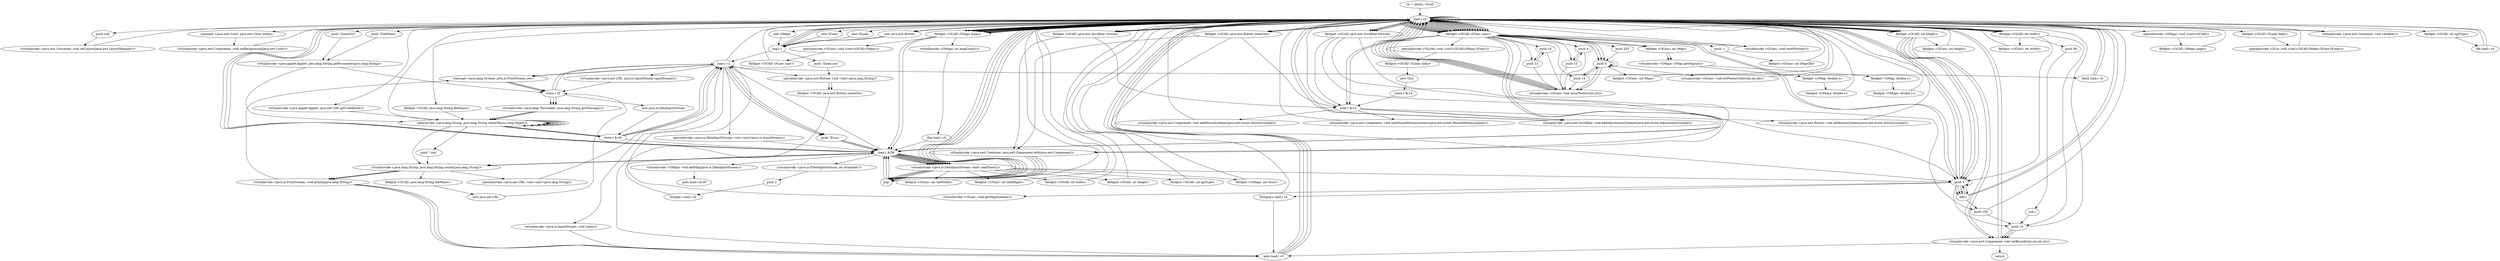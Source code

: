 digraph "" {
    "r0 := @this: OCAD"
    "load.r r0"
    "r0 := @this: OCAD"->"load.r r0";
    "push null"
    "load.r r0"->"push null";
    "virtualinvoke <java.awt.Container: void setLayout(java.awt.LayoutManager)>"
    "push null"->"virtualinvoke <java.awt.Container: void setLayout(java.awt.LayoutManager)>";
    "virtualinvoke <java.awt.Container: void setLayout(java.awt.LayoutManager)>"->"load.r r0";
    "staticget <java.awt.Color: java.awt.Color white>"
    "load.r r0"->"staticget <java.awt.Color: java.awt.Color white>";
    "virtualinvoke <java.awt.Component: void setBackground(java.awt.Color)>"
    "staticget <java.awt.Color: java.awt.Color white>"->"virtualinvoke <java.awt.Component: void setBackground(java.awt.Color)>";
    "virtualinvoke <java.awt.Component: void setBackground(java.awt.Color)>"->"load.r r0";
    "new OMaps"
    "load.r r0"->"new OMaps";
    "dup1.r"
    "new OMaps"->"dup1.r";
    "dup1.r"->"load.r r0";
    "specialinvoke <OMaps: void <init>(OCAD)>"
    "load.r r0"->"specialinvoke <OMaps: void <init>(OCAD)>";
    "fieldput <OCAD: OMaps maps>"
    "specialinvoke <OMaps: void <init>(OCAD)>"->"fieldput <OCAD: OMaps maps>";
    "fieldput <OCAD: OMaps maps>"->"load.r r0";
    "new OCanv"
    "load.r r0"->"new OCanv";
    "new OCanv"->"dup1.r";
    "dup1.r"->"load.r r0";
    "load.r r0"->"load.r r0";
    "fieldget <OCAD: OMaps maps>"
    "load.r r0"->"fieldget <OCAD: OMaps maps>";
    "specialinvoke <OCanv: void <init>(OCAD,OMaps)>"
    "fieldget <OCAD: OMaps maps>"->"specialinvoke <OCanv: void <init>(OCAD,OMaps)>";
    "fieldput <OCAD: OCanv canv>"
    "specialinvoke <OCanv: void <init>(OCAD,OMaps)>"->"fieldput <OCAD: OCanv canv>";
    "fieldput <OCAD: OCanv canv>"->"load.r r0";
    "load.r r0"->"load.r r0";
    "fieldget <OCAD: OCanv canv>"
    "load.r r0"->"fieldget <OCAD: OCanv canv>";
    "virtualinvoke <java.awt.Container: java.awt.Component add(java.awt.Component)>"
    "fieldget <OCAD: OCanv canv>"->"virtualinvoke <java.awt.Container: java.awt.Component add(java.awt.Component)>";
    "pop"
    "virtualinvoke <java.awt.Container: java.awt.Component add(java.awt.Component)>"->"pop";
    "pop"->"load.r r0";
    "new OLinks"
    "load.r r0"->"new OLinks";
    "new OLinks"->"dup1.r";
    "dup1.r"->"load.r r0";
    "load.r r0"->"load.r r0";
    "load.r r0"->"fieldget <OCAD: OMaps maps>";
    "fieldget <OCAD: OMaps maps>"->"load.r r0";
    "load.r r0"->"fieldget <OCAD: OCanv canv>";
    "specialinvoke <OLinks: void <init>(OCAD,OMaps,OCanv)>"
    "fieldget <OCAD: OCanv canv>"->"specialinvoke <OLinks: void <init>(OCAD,OMaps,OCanv)>";
    "fieldput <OCAD: OLinks links>"
    "specialinvoke <OLinks: void <init>(OCAD,OMaps,OCanv)>"->"fieldput <OCAD: OLinks links>";
    "new OLis"
    "fieldput <OCAD: OLinks links>"->"new OLis";
    "store.r $r14"
    "new OLis"->"store.r $r14";
    "load.r $r14"
    "store.r $r14"->"load.r $r14";
    "load.r $r14"->"load.r r0";
    "load.r r0"->"load.r r0";
    "load.r r0"->"fieldget <OCAD: OMaps maps>";
    "fieldget <OCAD: OMaps maps>"->"load.r r0";
    "load.r r0"->"fieldget <OCAD: OCanv canv>";
    "fieldget <OCAD: OCanv canv>"->"load.r r0";
    "fieldget <OCAD: OLinks links>"
    "load.r r0"->"fieldget <OCAD: OLinks links>";
    "specialinvoke <OLis: void <init>(OCAD,OMaps,OCanv,OLinks)>"
    "fieldget <OCAD: OLinks links>"->"specialinvoke <OLis: void <init>(OCAD,OMaps,OCanv,OLinks)>";
    "specialinvoke <OLis: void <init>(OCAD,OMaps,OCanv,OLinks)>"->"load.r r0";
    "load.r r0"->"fieldget <OCAD: OCanv canv>";
    "fieldget <OCAD: OCanv canv>"->"load.r $r14";
    "virtualinvoke <java.awt.Component: void addMouseListener(java.awt.event.MouseListener)>"
    "load.r $r14"->"virtualinvoke <java.awt.Component: void addMouseListener(java.awt.event.MouseListener)>";
    "virtualinvoke <java.awt.Component: void addMouseListener(java.awt.event.MouseListener)>"->"load.r r0";
    "load.r r0"->"fieldget <OCAD: OCanv canv>";
    "fieldget <OCAD: OCanv canv>"->"load.r $r14";
    "virtualinvoke <java.awt.Component: void addMouseMotionListener(java.awt.event.MouseMotionListener)>"
    "load.r $r14"->"virtualinvoke <java.awt.Component: void addMouseMotionListener(java.awt.event.MouseMotionListener)>";
    "virtualinvoke <java.awt.Component: void addMouseMotionListener(java.awt.event.MouseMotionListener)>"->"load.r r0";
    "load.r r0"->"load.r r0";
    "fieldget <OCAD: java.awt.Scrollbar hScroll>"
    "load.r r0"->"fieldget <OCAD: java.awt.Scrollbar hScroll>";
    "fieldget <OCAD: java.awt.Scrollbar hScroll>"->"virtualinvoke <java.awt.Container: java.awt.Component add(java.awt.Component)>";
    "virtualinvoke <java.awt.Container: java.awt.Component add(java.awt.Component)>"->"pop";
    "pop"->"load.r r0";
    "load.r r0"->"fieldget <OCAD: java.awt.Scrollbar hScroll>";
    "fieldget <OCAD: java.awt.Scrollbar hScroll>"->"load.r $r14";
    "virtualinvoke <java.awt.Scrollbar: void addAdjustmentListener(java.awt.event.AdjustmentListener)>"
    "load.r $r14"->"virtualinvoke <java.awt.Scrollbar: void addAdjustmentListener(java.awt.event.AdjustmentListener)>";
    "virtualinvoke <java.awt.Scrollbar: void addAdjustmentListener(java.awt.event.AdjustmentListener)>"->"load.r r0";
    "load.r r0"->"load.r r0";
    "fieldget <OCAD: java.awt.Scrollbar vScroll>"
    "load.r r0"->"fieldget <OCAD: java.awt.Scrollbar vScroll>";
    "fieldget <OCAD: java.awt.Scrollbar vScroll>"->"virtualinvoke <java.awt.Container: java.awt.Component add(java.awt.Component)>";
    "virtualinvoke <java.awt.Container: java.awt.Component add(java.awt.Component)>"->"pop";
    "pop"->"load.r r0";
    "load.r r0"->"fieldget <OCAD: java.awt.Scrollbar vScroll>";
    "fieldget <OCAD: java.awt.Scrollbar vScroll>"->"load.r $r14";
    "load.r $r14"->"virtualinvoke <java.awt.Scrollbar: void addAdjustmentListener(java.awt.event.AdjustmentListener)>";
    "virtualinvoke <java.awt.Scrollbar: void addAdjustmentListener(java.awt.event.AdjustmentListener)>"->"load.r r0";
    "virtualinvoke <java.awt.Container: void validate()>"
    "load.r r0"->"virtualinvoke <java.awt.Container: void validate()>";
    "virtualinvoke <java.awt.Container: void validate()>"->"load.r r0";
    "load.r r0"->"load.r r0";
    "virtualinvoke <java.applet.Applet: java.net.URL getCodeBase()>"
    "load.r r0"->"virtualinvoke <java.applet.Applet: java.net.URL getCodeBase()>";
    "staticinvoke <java.lang.String: java.lang.String valueOf(java.lang.Object)>"
    "virtualinvoke <java.applet.Applet: java.net.URL getCodeBase()>"->"staticinvoke <java.lang.String: java.lang.String valueOf(java.lang.Object)>";
    "staticinvoke <java.lang.String: java.lang.String valueOf(java.lang.Object)>"->"staticinvoke <java.lang.String: java.lang.String valueOf(java.lang.Object)>";
    "staticinvoke <java.lang.String: java.lang.String valueOf(java.lang.Object)>"->"load.r r0";
    "push \"FileName\""
    "load.r r0"->"push \"FileName\"";
    "virtualinvoke <java.applet.Applet: java.lang.String getParameter(java.lang.String)>"
    "push \"FileName\""->"virtualinvoke <java.applet.Applet: java.lang.String getParameter(java.lang.String)>";
    "virtualinvoke <java.applet.Applet: java.lang.String getParameter(java.lang.String)>"->"staticinvoke <java.lang.String: java.lang.String valueOf(java.lang.Object)>";
    "staticinvoke <java.lang.String: java.lang.String valueOf(java.lang.Object)>"->"staticinvoke <java.lang.String: java.lang.String valueOf(java.lang.Object)>";
    "virtualinvoke <java.lang.String: java.lang.String concat(java.lang.String)>"
    "staticinvoke <java.lang.String: java.lang.String valueOf(java.lang.Object)>"->"virtualinvoke <java.lang.String: java.lang.String concat(java.lang.String)>";
    "fieldput <OCAD: java.lang.String fileName>"
    "virtualinvoke <java.lang.String: java.lang.String concat(java.lang.String)>"->"fieldput <OCAD: java.lang.String fileName>";
    "new java.net.URL"
    "fieldput <OCAD: java.lang.String fileName>"->"new java.net.URL";
    "store.r r2"
    "new java.net.URL"->"store.r r2";
    "load.r r2"
    "store.r r2"->"load.r r2";
    "load.r r2"->"load.r r0";
    "fieldget <OCAD: java.lang.String fileName>"
    "load.r r0"->"fieldget <OCAD: java.lang.String fileName>";
    "fieldget <OCAD: java.lang.String fileName>"->"staticinvoke <java.lang.String: java.lang.String valueOf(java.lang.Object)>";
    "staticinvoke <java.lang.String: java.lang.String valueOf(java.lang.Object)>"->"staticinvoke <java.lang.String: java.lang.String valueOf(java.lang.Object)>";
    "push \".oim\""
    "staticinvoke <java.lang.String: java.lang.String valueOf(java.lang.Object)>"->"push \".oim\"";
    "push \".oim\""->"virtualinvoke <java.lang.String: java.lang.String concat(java.lang.String)>";
    "specialinvoke <java.net.URL: void <init>(java.lang.String)>"
    "virtualinvoke <java.lang.String: java.lang.String concat(java.lang.String)>"->"specialinvoke <java.net.URL: void <init>(java.lang.String)>";
    "specialinvoke <java.net.URL: void <init>(java.lang.String)>"->"load.r r2";
    "staticget <java.lang.System: java.io.PrintStream out>"
    "load.r r2"->"staticget <java.lang.System: java.io.PrintStream out>";
    "staticget <java.lang.System: java.io.PrintStream out>"->"store.r r2";
    "virtualinvoke <java.lang.Throwable: java.lang.String getMessage()>"
    "store.r r2"->"virtualinvoke <java.lang.Throwable: java.lang.String getMessage()>";
    "virtualinvoke <java.lang.Throwable: java.lang.String getMessage()>"->"staticinvoke <java.lang.String: java.lang.String valueOf(java.lang.Object)>";
    "staticinvoke <java.lang.String: java.lang.String valueOf(java.lang.Object)>"->"staticinvoke <java.lang.String: java.lang.String valueOf(java.lang.Object)>";
    "store.r $r38"
    "staticinvoke <java.lang.String: java.lang.String valueOf(java.lang.Object)>"->"store.r $r38";
    "store.r $r38"->"load.r r2";
    "push \"Error: \""
    "load.r r2"->"push \"Error: \"";
    "load.r $r38"
    "push \"Error: \""->"load.r $r38";
    "load.r $r38"->"virtualinvoke <java.lang.String: java.lang.String concat(java.lang.String)>";
    "virtualinvoke <java.io.PrintStream: void println(java.lang.String)>"
    "virtualinvoke <java.lang.String: java.lang.String concat(java.lang.String)>"->"virtualinvoke <java.io.PrintStream: void println(java.lang.String)>";
    "goto load.r r0"
    "virtualinvoke <java.io.PrintStream: void println(java.lang.String)>"->"goto load.r r0";
    "goto load.r r0"->"load.r r0";
    "fieldget <OCAD: int aplType>"
    "load.r r0"->"fieldget <OCAD: int aplType>";
    "ifle load.r r0"
    "fieldget <OCAD: int aplType>"->"ifle load.r r0";
    "ifle load.r r0"->"load.r r0";
    "push \"ZoomOut\""
    "load.r r0"->"push \"ZoomOut\"";
    "push \"ZoomOut\""->"virtualinvoke <java.applet.Applet: java.lang.String getParameter(java.lang.String)>";
    "virtualinvoke <java.applet.Applet: java.lang.String getParameter(java.lang.String)>"->"store.r r2";
    "store.r r2"->"load.r r2";
    "ifnull load.r r0"
    "load.r r2"->"ifnull load.r r0";
    "ifnull load.r r0"->"load.r r0";
    "new java.awt.Button"
    "load.r r0"->"new java.awt.Button";
    "new java.awt.Button"->"dup1.r";
    "dup1.r"->"load.r r2";
    "specialinvoke <java.awt.Button: void <init>(java.lang.String)>"
    "load.r r2"->"specialinvoke <java.awt.Button: void <init>(java.lang.String)>";
    "fieldput <OCAD: java.awt.Button zoomOut>"
    "specialinvoke <java.awt.Button: void <init>(java.lang.String)>"->"fieldput <OCAD: java.awt.Button zoomOut>";
    "fieldput <OCAD: java.awt.Button zoomOut>"->"goto load.r r0";
    "goto load.r r0"->"load.r r0";
    "load.r r0"->"load.r r0";
    "fieldget <OCAD: java.awt.Button zoomOut>"
    "load.r r0"->"fieldget <OCAD: java.awt.Button zoomOut>";
    "fieldget <OCAD: java.awt.Button zoomOut>"->"virtualinvoke <java.awt.Container: java.awt.Component add(java.awt.Component)>";
    "virtualinvoke <java.awt.Container: java.awt.Component add(java.awt.Component)>"->"pop";
    "pop"->"load.r r0";
    "load.r r0"->"fieldget <OCAD: java.awt.Button zoomOut>";
    "fieldget <OCAD: java.awt.Button zoomOut>"->"load.r $r14";
    "virtualinvoke <java.awt.Button: void addActionListener(java.awt.event.ActionListener)>"
    "load.r $r14"->"virtualinvoke <java.awt.Button: void addActionListener(java.awt.event.ActionListener)>";
    "virtualinvoke <java.awt.Button: void addActionListener(java.awt.event.ActionListener)>"->"load.r r0";
    "load.r r0"->"fieldget <OCAD: java.awt.Button zoomOut>";
    "push 1"
    "fieldget <OCAD: java.awt.Button zoomOut>"->"push 1";
    "push 1"->"load.r r0";
    "fieldget <OCAD: int height>"
    "load.r r0"->"fieldget <OCAD: int height>";
    "fieldget <OCAD: int height>"->"push 1";
    "add.i"
    "push 1"->"add.i";
    "push 100"
    "add.i"->"push 100";
    "push 19"
    "push 100"->"push 19";
    "virtualinvoke <java.awt.Component: void setBounds(int,int,int,int)>"
    "push 19"->"virtualinvoke <java.awt.Component: void setBounds(int,int,int,int)>";
    "virtualinvoke <java.awt.Component: void setBounds(int,int,int,int)>"->"load.r r0";
    "load.r r0"->"fieldget <OCAD: java.awt.Scrollbar hScroll>";
    "fieldget <OCAD: java.awt.Scrollbar hScroll>"->"push 100";
    "push 100"->"load.r r0";
    "load.r r0"->"fieldget <OCAD: int height>";
    "fieldget <OCAD: int height>"->"push 1";
    "push 1"->"add.i";
    "add.i"->"load.r r0";
    "fieldget <OCAD: int width>"
    "load.r r0"->"fieldget <OCAD: int width>";
    "push 98"
    "fieldget <OCAD: int width>"->"push 98";
    "sub.i"
    "push 98"->"sub.i";
    "sub.i"->"push 19";
    "push 19"->"virtualinvoke <java.awt.Component: void setBounds(int,int,int,int)>";
    "virtualinvoke <java.awt.Component: void setBounds(int,int,int,int)>"->"goto load.r r0";
    "goto load.r r0"->"load.r r0";
    "load.r r0"->"fieldget <OCAD: java.awt.Scrollbar vScroll>";
    "fieldget <OCAD: java.awt.Scrollbar vScroll>"->"load.r r0";
    "load.r r0"->"fieldget <OCAD: int width>";
    "fieldget <OCAD: int width>"->"push 1";
    "push 1"->"add.i";
    "add.i"->"push 1";
    "push 1"->"push 19";
    "push 19"->"load.r r0";
    "load.r r0"->"fieldget <OCAD: int height>";
    "fieldget <OCAD: int height>"->"virtualinvoke <java.awt.Component: void setBounds(int,int,int,int)>";
    "return"
    "virtualinvoke <java.awt.Component: void setBounds(int,int,int,int)>"->"return";
    "ifnull load.r r0"->"load.r r0";
    "load.r r0"->"new java.awt.Button";
    "new java.awt.Button"->"dup1.r";
    "push \"Zoom out\""
    "dup1.r"->"push \"Zoom out\"";
    "push \"Zoom out\""->"specialinvoke <java.awt.Button: void <init>(java.lang.String)>";
    "specialinvoke <java.awt.Button: void <init>(java.lang.String)>"->"fieldput <OCAD: java.awt.Button zoomOut>";
    "ifle load.r r0"->"load.r r0";
    "load.r r0"->"fieldget <OCAD: java.awt.Scrollbar hScroll>";
    "fieldget <OCAD: java.awt.Scrollbar hScroll>"->"push 1";
    "push 1"->"load.r r0";
    "load.r r0"->"fieldget <OCAD: int height>";
    "fieldget <OCAD: int height>"->"push 1";
    "push 1"->"add.i";
    "add.i"->"load.r r0";
    "load.r r0"->"fieldget <OCAD: int width>";
    "fieldget <OCAD: int width>"->"push 19";
    "push 19"->"virtualinvoke <java.awt.Component: void setBounds(int,int,int,int)>";
    "virtualinvoke <java.io.PrintStream: void println(java.lang.String)>"->"staticget <java.lang.System: java.io.PrintStream out>";
    "staticget <java.lang.System: java.io.PrintStream out>"->"store.r r2";
    "store.r r2"->"virtualinvoke <java.lang.Throwable: java.lang.String getMessage()>";
    "virtualinvoke <java.lang.Throwable: java.lang.String getMessage()>"->"staticinvoke <java.lang.String: java.lang.String valueOf(java.lang.Object)>";
    "staticinvoke <java.lang.String: java.lang.String valueOf(java.lang.Object)>"->"staticinvoke <java.lang.String: java.lang.String valueOf(java.lang.Object)>";
    "staticinvoke <java.lang.String: java.lang.String valueOf(java.lang.Object)>"->"store.r $r38";
    "store.r $r38"->"load.r r2";
    "load.r r2"->"push \"Error: \"";
    "push \"Error: \""->"load.r $r38";
    "load.r $r38"->"virtualinvoke <java.lang.String: java.lang.String concat(java.lang.String)>";
    "virtualinvoke <java.lang.String: java.lang.String concat(java.lang.String)>"->"virtualinvoke <java.io.PrintStream: void println(java.lang.String)>";
    "virtualinvoke <java.io.PrintStream: void println(java.lang.String)>"->"goto load.r r0";
    "load.r r2"->"staticget <java.lang.System: java.io.PrintStream out>";
    "staticget <java.lang.System: java.io.PrintStream out>"->"store.r r2";
    "store.r r2"->"virtualinvoke <java.lang.Throwable: java.lang.String getMessage()>";
    "virtualinvoke <java.lang.Throwable: java.lang.String getMessage()>"->"staticinvoke <java.lang.String: java.lang.String valueOf(java.lang.Object)>";
    "staticinvoke <java.lang.String: java.lang.String valueOf(java.lang.Object)>"->"staticinvoke <java.lang.String: java.lang.String valueOf(java.lang.Object)>";
    "staticinvoke <java.lang.String: java.lang.String valueOf(java.lang.Object)>"->"store.r $r38";
    "store.r $r38"->"load.r r2";
    "load.r r2"->"push \"Error: \"";
    "push \"Error: \""->"load.r $r38";
    "load.r $r38"->"virtualinvoke <java.lang.String: java.lang.String concat(java.lang.String)>";
    "virtualinvoke <java.lang.String: java.lang.String concat(java.lang.String)>"->"virtualinvoke <java.io.PrintStream: void println(java.lang.String)>";
    "virtualinvoke <java.io.PrintStream: void println(java.lang.String)>"->"goto load.r r0";
    "virtualinvoke <java.net.URL: java.io.InputStream openStream()>"
    "load.r r2"->"virtualinvoke <java.net.URL: java.io.InputStream openStream()>";
    "virtualinvoke <java.net.URL: java.io.InputStream openStream()>"->"store.r r2";
    "new java.io.DataInputStream"
    "store.r r2"->"new java.io.DataInputStream";
    "new java.io.DataInputStream"->"store.r $r38";
    "store.r $r38"->"load.r $r38";
    "load.r $r38"->"load.r r2";
    "specialinvoke <java.io.DataInputStream: void <init>(java.io.InputStream)>"
    "load.r r2"->"specialinvoke <java.io.DataInputStream: void <init>(java.io.InputStream)>";
    "specialinvoke <java.io.DataInputStream: void <init>(java.io.InputStream)>"->"load.r $r38";
    "virtualinvoke <java.io.DataInputStream: short readShort()>"
    "load.r $r38"->"virtualinvoke <java.io.DataInputStream: short readShort()>";
    "virtualinvoke <java.io.DataInputStream: short readShort()>"->"pop";
    "pop"->"load.r $r38";
    "load.r $r38"->"virtualinvoke <java.io.DataInputStream: short readShort()>";
    "virtualinvoke <java.io.DataInputStream: short readShort()>"->"pop";
    "pop"->"load.r $r38";
    "load.r $r38"->"virtualinvoke <java.io.DataInputStream: short readShort()>";
    "virtualinvoke <java.io.DataInputStream: short readShort()>"->"pop";
    "pop"->"load.r $r38";
    "load.r $r38"->"virtualinvoke <java.io.DataInputStream: short readShort()>";
    "virtualinvoke <java.io.DataInputStream: short readShort()>"->"pop";
    "pop"->"load.r r0";
    "load.r r0"->"fieldget <OCAD: OCanv canv>";
    "fieldget <OCAD: OCanv canv>"->"load.r $r38";
    "load.r $r38"->"virtualinvoke <java.io.DataInputStream: short readShort()>";
    "fieldput <OCanv: int tileWidth>"
    "virtualinvoke <java.io.DataInputStream: short readShort()>"->"fieldput <OCanv: int tileWidth>";
    "fieldput <OCanv: int tileWidth>"->"load.r r0";
    "load.r r0"->"fieldget <OCAD: OCanv canv>";
    "fieldget <OCAD: OCanv canv>"->"load.r $r38";
    "load.r $r38"->"virtualinvoke <java.io.DataInputStream: short readShort()>";
    "fieldput <OCanv: int tileHeight>"
    "virtualinvoke <java.io.DataInputStream: short readShort()>"->"fieldput <OCanv: int tileHeight>";
    "fieldput <OCanv: int tileHeight>"->"load.r r0";
    "load.r r0"->"load.r $r38";
    "load.r $r38"->"virtualinvoke <java.io.DataInputStream: short readShort()>";
    "fieldput <OCAD: int width>"
    "virtualinvoke <java.io.DataInputStream: short readShort()>"->"fieldput <OCAD: int width>";
    "fieldput <OCAD: int width>"->"load.r r0";
    "load.r r0"->"load.r $r38";
    "load.r $r38"->"virtualinvoke <java.io.DataInputStream: short readShort()>";
    "fieldput <OCAD: int height>"
    "virtualinvoke <java.io.DataInputStream: short readShort()>"->"fieldput <OCAD: int height>";
    "fieldput <OCAD: int height>"->"load.r r0";
    "load.r r0"->"load.r $r38";
    "load.r $r38"->"virtualinvoke <java.io.DataInputStream: short readShort()>";
    "fieldput <OCAD: int aplType>"
    "virtualinvoke <java.io.DataInputStream: short readShort()>"->"fieldput <OCAD: int aplType>";
    "fieldput <OCAD: int aplType>"->"load.r r0";
    "load.r r0"->"fieldget <OCAD: OMaps maps>";
    "fieldget <OCAD: OMaps maps>"->"load.r $r38";
    "load.r $r38"->"virtualinvoke <java.io.DataInputStream: short readShort()>";
    "fieldput <OMaps: int resol>"
    "virtualinvoke <java.io.DataInputStream: short readShort()>"->"fieldput <OMaps: int resol>";
    "fieldput <OMaps: int resol>"->"load.r r0";
    "load.r r0"->"fieldget <OCAD: OCanv canv>";
    "fieldget <OCAD: OCanv canv>"->"load.r r0";
    "load.r r0"->"fieldget <OCAD: int width>";
    "fieldput <OCanv: int width>"
    "fieldget <OCAD: int width>"->"fieldput <OCanv: int width>";
    "fieldput <OCanv: int width>"->"load.r r0";
    "load.r r0"->"fieldget <OCAD: OCanv canv>";
    "fieldget <OCAD: OCanv canv>"->"load.r r0";
    "load.r r0"->"fieldget <OCAD: int height>";
    "fieldput <OCanv: int height>"
    "fieldget <OCAD: int height>"->"fieldput <OCanv: int height>";
    "fieldput <OCanv: int height>"->"load.r r0";
    "load.r r0"->"fieldget <OCAD: OMaps maps>";
    "virtualinvoke <OMaps: int mapCount()>"
    "fieldget <OCAD: OMaps maps>"->"virtualinvoke <OMaps: int mapCount()>";
    "ifne load.r r0"
    "virtualinvoke <OMaps: int mapCount()>"->"ifne load.r r0";
    "ifne load.r r0"->"load.r $r38";
    "virtualinvoke <java.io.FilterInputStream: int available()>"
    "load.r $r38"->"virtualinvoke <java.io.FilterInputStream: int available()>";
    "push 2"
    "virtualinvoke <java.io.FilterInputStream: int available()>"->"push 2";
    "ifcmple.i load.r r0"
    "push 2"->"ifcmple.i load.r r0";
    "ifcmple.i load.r r0"->"load.r $r38";
    "load.r $r38"->"virtualinvoke <java.io.DataInputStream: short readShort()>";
    "virtualinvoke <java.io.DataInputStream: short readShort()>"->"push 1";
    "ifcmpeq.s load.r r0"
    "push 1"->"ifcmpeq.s load.r r0";
    "ifcmpeq.s load.r r0"->"goto load.r r0";
    "goto load.r r0"->"load.r r0";
    "load.r r0"->"fieldget <OCAD: OCanv canv>";
    "push -1"
    "fieldget <OCAD: OCanv canv>"->"push -1";
    "fieldput <OCanv: int iMapOld>"
    "push -1"->"fieldput <OCanv: int iMapOld>";
    "fieldput <OCanv: int iMapOld>"->"load.r r0";
    "load.r r0"->"fieldget <OCAD: OCanv canv>";
    "push 0"
    "fieldget <OCAD: OCanv canv>"->"push 0";
    "fieldput <OCanv: int iMap>"
    "push 0"->"fieldput <OCanv: int iMap>";
    "fieldput <OCanv: int iMap>"->"load.r r0";
    "load.r r0"->"fieldget <OCAD: OMaps maps>";
    "fieldget <OCAD: OMaps maps>"->"load.r r0";
    "load.r r0"->"fieldget <OCAD: OMaps maps>";
    "fieldget <OCAD: OMaps maps>"->"load.r r0";
    "load.r r0"->"fieldget <OCAD: OCanv canv>";
    "fieldget <OCanv: int iMap>"
    "fieldget <OCAD: OCanv canv>"->"fieldget <OCanv: int iMap>";
    "virtualinvoke <OMaps: OMap getMap(int)>"
    "fieldget <OCanv: int iMap>"->"virtualinvoke <OMaps: OMap getMap(int)>";
    "fieldget <OMap: double x>"
    "virtualinvoke <OMaps: OMap getMap(int)>"->"fieldget <OMap: double x>";
    "fieldput <OMaps: double x>"
    "fieldget <OMap: double x>"->"fieldput <OMaps: double x>";
    "fieldput <OMaps: double x>"->"load.r r0";
    "load.r r0"->"fieldget <OCAD: OMaps maps>";
    "fieldget <OCAD: OMaps maps>"->"load.r r0";
    "load.r r0"->"fieldget <OCAD: OMaps maps>";
    "fieldget <OCAD: OMaps maps>"->"load.r r0";
    "load.r r0"->"fieldget <OCAD: OCanv canv>";
    "fieldget <OCAD: OCanv canv>"->"fieldget <OCanv: int iMap>";
    "fieldget <OCanv: int iMap>"->"virtualinvoke <OMaps: OMap getMap(int)>";
    "fieldget <OMap: double y>"
    "virtualinvoke <OMaps: OMap getMap(int)>"->"fieldget <OMap: double y>";
    "fieldput <OMaps: double y>"
    "fieldget <OMap: double y>"->"fieldput <OMaps: double y>";
    "fieldput <OMaps: double y>"->"load.r r0";
    "load.r r0"->"fieldget <OCAD: OCanv canv>";
    "fieldget <OCAD: OCanv canv>"->"push 1";
    "push 1"->"push 1";
    "push 1"->"load.r r0";
    "load.r r0"->"fieldget <OCAD: int width>";
    "fieldget <OCAD: int width>"->"load.r r0";
    "load.r r0"->"fieldget <OCAD: int height>";
    "fieldget <OCAD: int height>"->"virtualinvoke <java.awt.Component: void setBounds(int,int,int,int)>";
    "virtualinvoke <java.awt.Component: void setBounds(int,int,int,int)>"->"load.r r0";
    "load.r r0"->"fieldget <OCAD: OCanv canv>";
    "virtualinvoke <OCanv: void resetPointer()>"
    "fieldget <OCAD: OCanv canv>"->"virtualinvoke <OCanv: void resetPointer()>";
    "virtualinvoke <OCanv: void resetPointer()>"->"load.r r0";
    "load.r r0"->"fieldget <OCAD: OCanv canv>";
    "push 255"
    "fieldget <OCAD: OCanv canv>"->"push 255";
    "push 255"->"push 0";
    "push 0"->"push 0";
    "virtualinvoke <OCanv: void setPointerColor(int,int,int)>"
    "push 0"->"virtualinvoke <OCanv: void setPointerColor(int,int,int)>";
    "virtualinvoke <OCanv: void setPointerColor(int,int,int)>"->"load.r r0";
    "load.r r0"->"fieldget <OCAD: OCanv canv>";
    "fieldget <OCAD: OCanv canv>"->"push 0";
    "push 0"->"push 0";
    "virtualinvoke <OCanv: void drawPointer(int,int)>"
    "push 0"->"virtualinvoke <OCanv: void drawPointer(int,int)>";
    "virtualinvoke <OCanv: void drawPointer(int,int)>"->"load.r r0";
    "load.r r0"->"fieldget <OCAD: OCanv canv>";
    "fieldget <OCAD: OCanv canv>"->"push 0";
    "push 14"
    "push 0"->"push 14";
    "push 14"->"virtualinvoke <OCanv: void drawPointer(int,int)>";
    "virtualinvoke <OCanv: void drawPointer(int,int)>"->"load.r r0";
    "load.r r0"->"fieldget <OCAD: OCanv canv>";
    "push 4"
    "fieldget <OCAD: OCanv canv>"->"push 4";
    "push 10"
    "push 4"->"push 10";
    "push 10"->"virtualinvoke <OCanv: void drawPointer(int,int)>";
    "virtualinvoke <OCanv: void drawPointer(int,int)>"->"load.r r0";
    "load.r r0"->"fieldget <OCAD: OCanv canv>";
    "push 13"
    "fieldget <OCAD: OCanv canv>"->"push 13";
    "push 18"
    "push 13"->"push 18";
    "push 18"->"virtualinvoke <OCanv: void drawPointer(int,int)>";
    "virtualinvoke <OCanv: void drawPointer(int,int)>"->"load.r r0";
    "load.r r0"->"fieldget <OCAD: OCanv canv>";
    "fieldget <OCAD: OCanv canv>"->"push 18";
    "push 18"->"push 13";
    "push 13"->"virtualinvoke <OCanv: void drawPointer(int,int)>";
    "virtualinvoke <OCanv: void drawPointer(int,int)>"->"load.r r0";
    "load.r r0"->"fieldget <OCAD: OCanv canv>";
    "fieldget <OCAD: OCanv canv>"->"push 10";
    "push 10"->"push 4";
    "push 4"->"virtualinvoke <OCanv: void drawPointer(int,int)>";
    "virtualinvoke <OCanv: void drawPointer(int,int)>"->"load.r r0";
    "load.r r0"->"fieldget <OCAD: OCanv canv>";
    "fieldget <OCAD: OCanv canv>"->"push 14";
    "push 14"->"push 0";
    "push 0"->"virtualinvoke <OCanv: void drawPointer(int,int)>";
    "virtualinvoke <OCanv: void drawPointer(int,int)>"->"load.r r0";
    "load.r r0"->"fieldget <OCAD: OCanv canv>";
    "fieldget <OCAD: OCanv canv>"->"push 1";
    "virtualinvoke <OCanv: void getMap(boolean)>"
    "push 1"->"virtualinvoke <OCanv: void getMap(boolean)>";
    "virtualinvoke <OCanv: void getMap(boolean)>"->"load.r r2";
    "virtualinvoke <java.io.InputStream: void close()>"
    "load.r r2"->"virtualinvoke <java.io.InputStream: void close()>";
    "virtualinvoke <java.io.InputStream: void close()>"->"goto load.r r0";
    "ifcmpeq.s load.r r0"->"load.r r0";
    "load.r r0"->"fieldget <OCAD: OMaps maps>";
    "fieldget <OCAD: OMaps maps>"->"load.r $r38";
    "virtualinvoke <OMaps: void addMap(java.io.DataInputStream)>"
    "load.r $r38"->"virtualinvoke <OMaps: void addMap(java.io.DataInputStream)>";
    "goto load.r $r38"
    "virtualinvoke <OMaps: void addMap(java.io.DataInputStream)>"->"goto load.r $r38";
}
